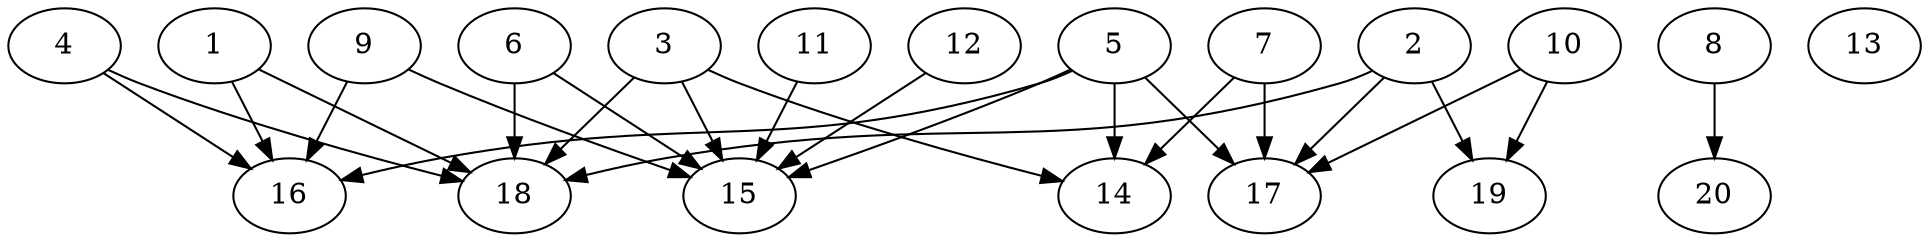 // DAG automatically generated by daggen at Wed Jul 24 21:26:16 2019
// ./daggen --dot -n 20 --ccr 0.3 --fat 0.8 --regular 0.5 --density 0.5 --mindata 5242880 --maxdata 52428800 
digraph G {
  1 [size="36102827", alpha="0.01", expect_size="10830848"] 
  1 -> 16 [size ="10830848"]
  1 -> 18 [size ="10830848"]
  2 [size="18261333", alpha="0.16", expect_size="5478400"] 
  2 -> 17 [size ="5478400"]
  2 -> 18 [size ="5478400"]
  2 -> 19 [size ="5478400"]
  3 [size="29081600", alpha="0.03", expect_size="8724480"] 
  3 -> 14 [size ="8724480"]
  3 -> 15 [size ="8724480"]
  3 -> 18 [size ="8724480"]
  4 [size="158296747", alpha="0.09", expect_size="47489024"] 
  4 -> 16 [size ="47489024"]
  4 -> 18 [size ="47489024"]
  5 [size="167010987", alpha="0.16", expect_size="50103296"] 
  5 -> 14 [size ="50103296"]
  5 -> 15 [size ="50103296"]
  5 -> 16 [size ="50103296"]
  5 -> 17 [size ="50103296"]
  6 [size="37468160", alpha="0.15", expect_size="11240448"] 
  6 -> 15 [size ="11240448"]
  6 -> 18 [size ="11240448"]
  7 [size="68044800", alpha="0.17", expect_size="20413440"] 
  7 -> 14 [size ="20413440"]
  7 -> 17 [size ="20413440"]
  8 [size="141598720", alpha="0.09", expect_size="42479616"] 
  8 -> 20 [size ="42479616"]
  9 [size="116183040", alpha="0.00", expect_size="34854912"] 
  9 -> 15 [size ="34854912"]
  9 -> 16 [size ="34854912"]
  10 [size="104314880", alpha="0.18", expect_size="31294464"] 
  10 -> 17 [size ="31294464"]
  10 -> 19 [size ="31294464"]
  11 [size="45585067", alpha="0.20", expect_size="13675520"] 
  11 -> 15 [size ="13675520"]
  12 [size="49902933", alpha="0.15", expect_size="14970880"] 
  12 -> 15 [size ="14970880"]
  13 [size="18988373", alpha="0.16", expect_size="5696512"] 
  14 [size="43939840", alpha="0.08", expect_size="13181952"] 
  15 [size="115425280", alpha="0.07", expect_size="34627584"] 
  16 [size="81336320", alpha="0.08", expect_size="24400896"] 
  17 [size="39051947", alpha="0.05", expect_size="11715584"] 
  18 [size="172625920", alpha="0.11", expect_size="51787776"] 
  19 [size="83322880", alpha="0.17", expect_size="24996864"] 
  20 [size="85722453", alpha="0.11", expect_size="25716736"] 
}
